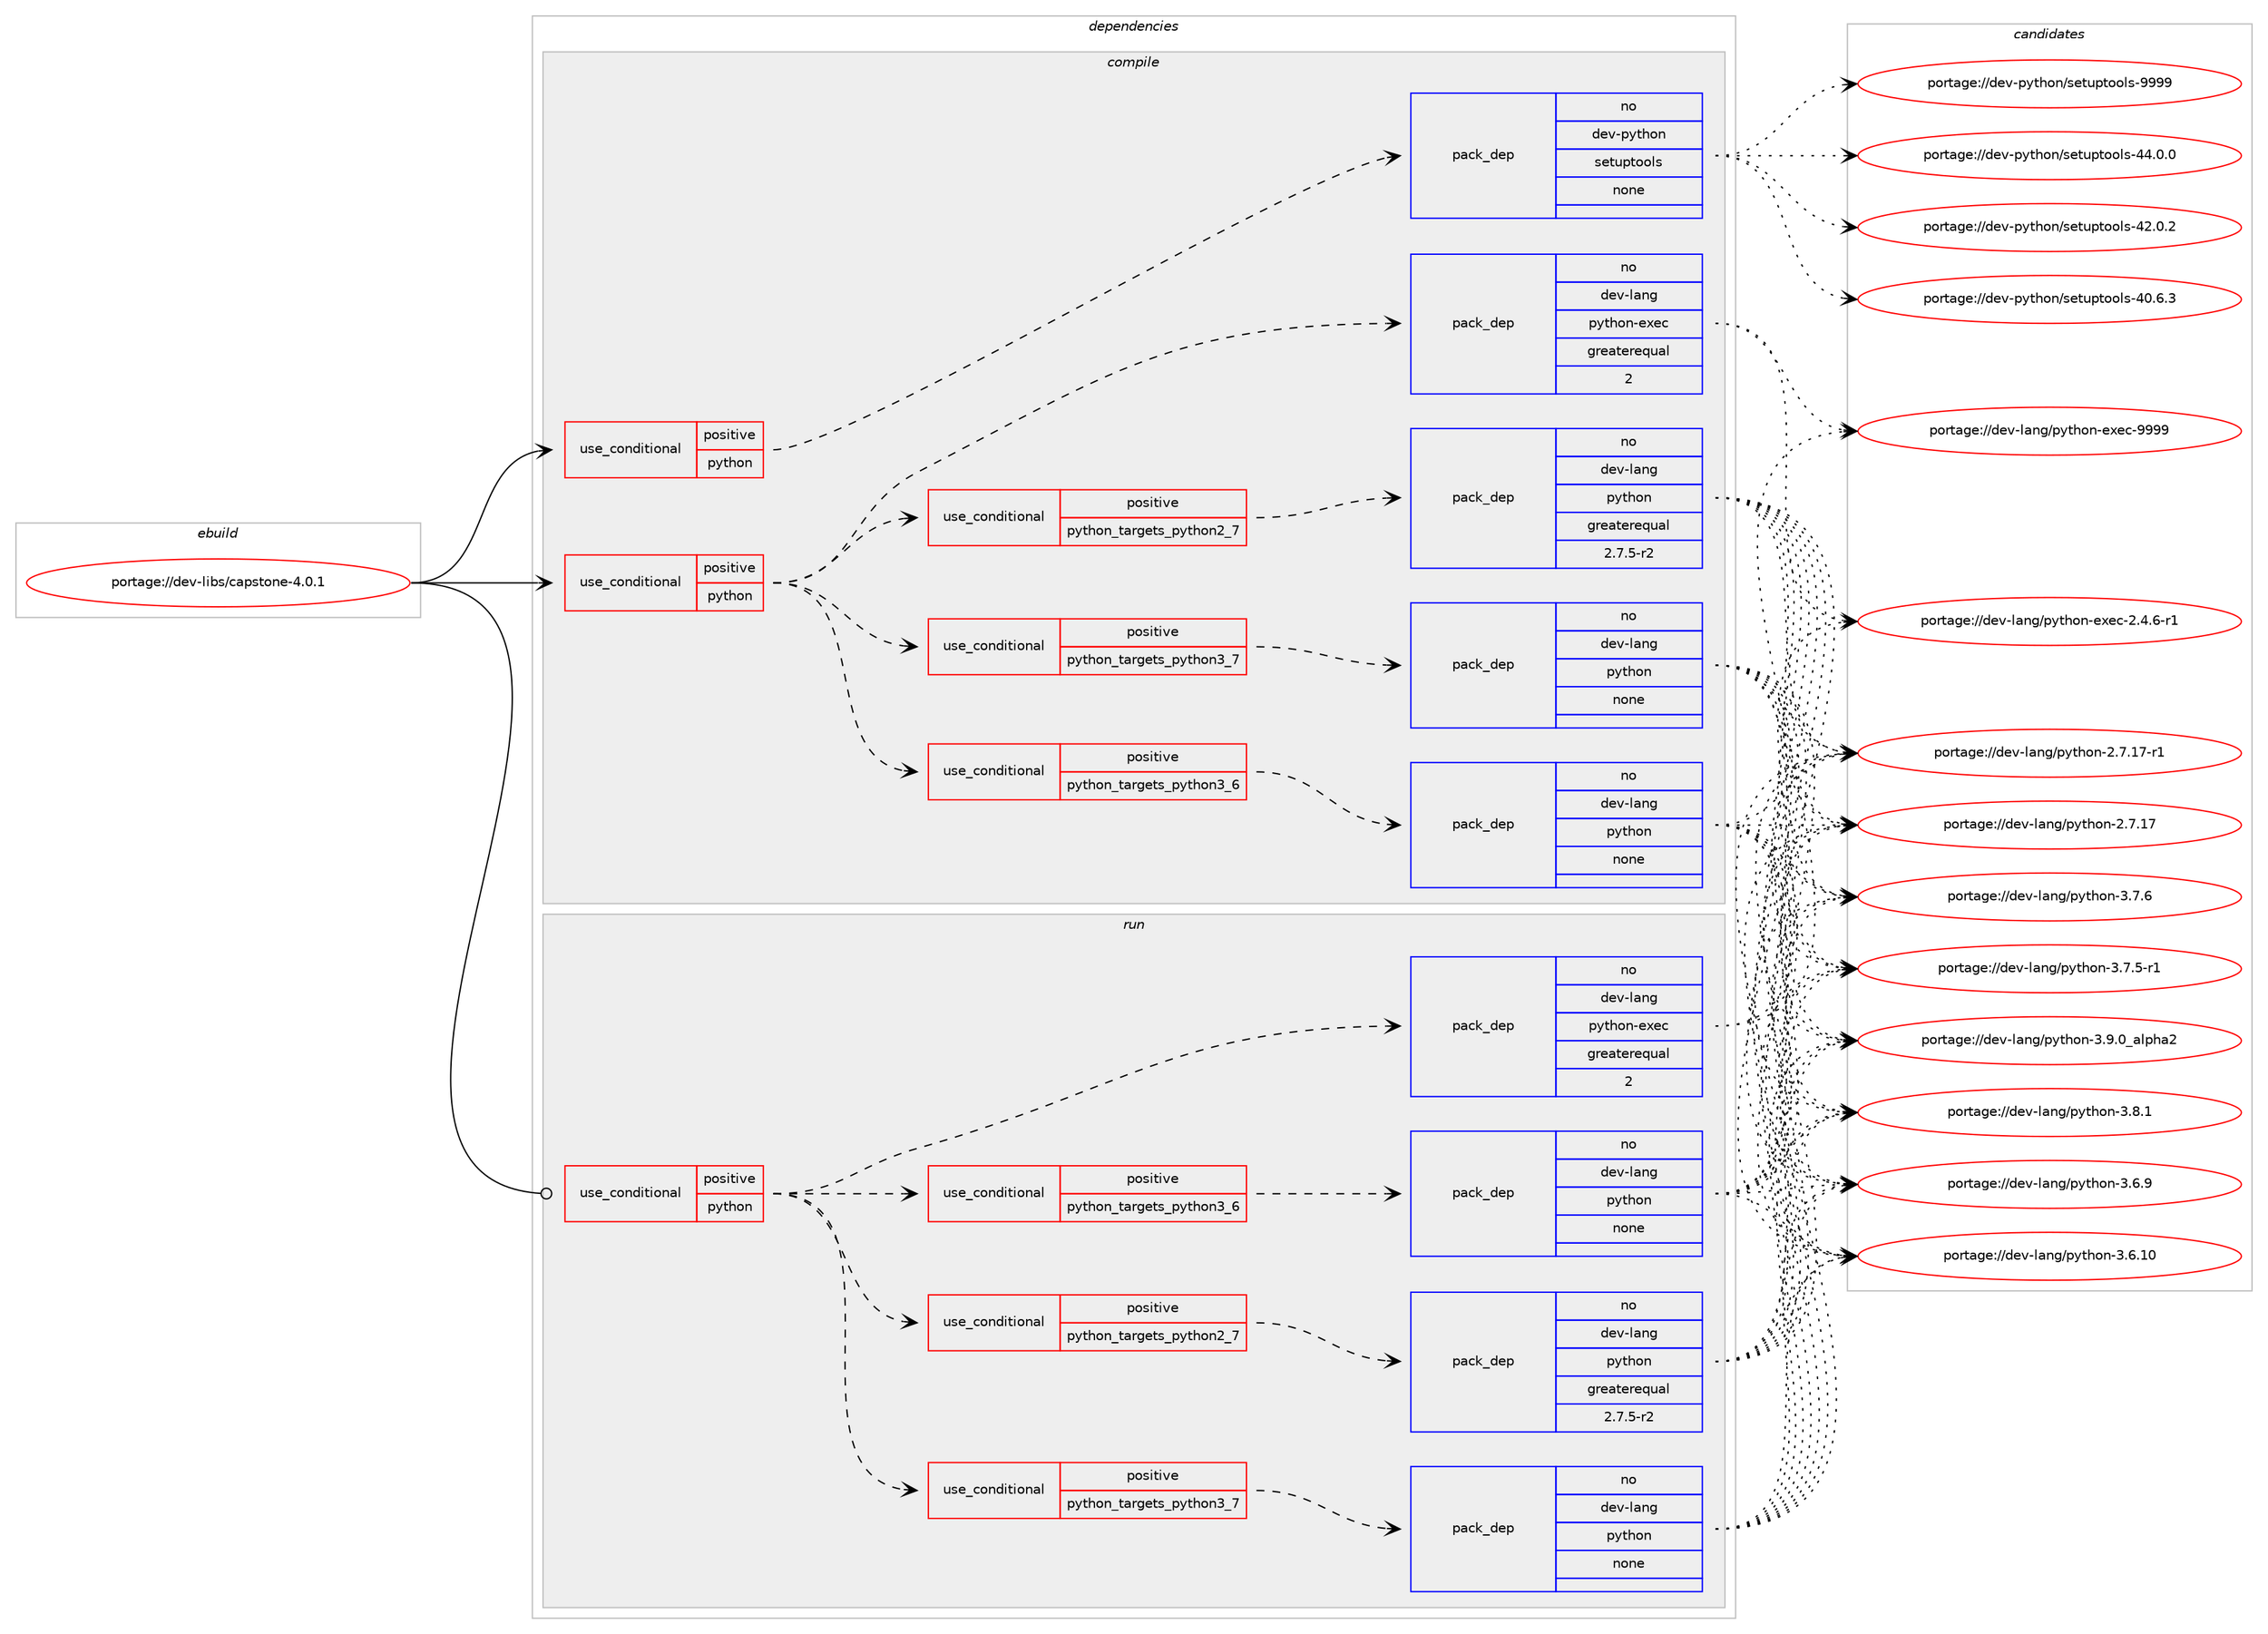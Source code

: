 digraph prolog {

# *************
# Graph options
# *************

newrank=true;
concentrate=true;
compound=true;
graph [rankdir=LR,fontname=Helvetica,fontsize=10,ranksep=1.5];#, ranksep=2.5, nodesep=0.2];
edge  [arrowhead=vee];
node  [fontname=Helvetica,fontsize=10];

# **********
# The ebuild
# **********

subgraph cluster_leftcol {
color=gray;
label=<<i>ebuild</i>>;
id [label="portage://dev-libs/capstone-4.0.1", color=red, width=4, href="../dev-libs/capstone-4.0.1.svg"];
}

# ****************
# The dependencies
# ****************

subgraph cluster_midcol {
color=gray;
label=<<i>dependencies</i>>;
subgraph cluster_compile {
fillcolor="#eeeeee";
style=filled;
label=<<i>compile</i>>;
subgraph cond126120 {
dependency515920 [label=<<TABLE BORDER="0" CELLBORDER="1" CELLSPACING="0" CELLPADDING="4"><TR><TD ROWSPAN="3" CELLPADDING="10">use_conditional</TD></TR><TR><TD>positive</TD></TR><TR><TD>python</TD></TR></TABLE>>, shape=none, color=red];
subgraph cond126121 {
dependency515921 [label=<<TABLE BORDER="0" CELLBORDER="1" CELLSPACING="0" CELLPADDING="4"><TR><TD ROWSPAN="3" CELLPADDING="10">use_conditional</TD></TR><TR><TD>positive</TD></TR><TR><TD>python_targets_python2_7</TD></TR></TABLE>>, shape=none, color=red];
subgraph pack384426 {
dependency515922 [label=<<TABLE BORDER="0" CELLBORDER="1" CELLSPACING="0" CELLPADDING="4" WIDTH="220"><TR><TD ROWSPAN="6" CELLPADDING="30">pack_dep</TD></TR><TR><TD WIDTH="110">no</TD></TR><TR><TD>dev-lang</TD></TR><TR><TD>python</TD></TR><TR><TD>greaterequal</TD></TR><TR><TD>2.7.5-r2</TD></TR></TABLE>>, shape=none, color=blue];
}
dependency515921:e -> dependency515922:w [weight=20,style="dashed",arrowhead="vee"];
}
dependency515920:e -> dependency515921:w [weight=20,style="dashed",arrowhead="vee"];
subgraph cond126122 {
dependency515923 [label=<<TABLE BORDER="0" CELLBORDER="1" CELLSPACING="0" CELLPADDING="4"><TR><TD ROWSPAN="3" CELLPADDING="10">use_conditional</TD></TR><TR><TD>positive</TD></TR><TR><TD>python_targets_python3_6</TD></TR></TABLE>>, shape=none, color=red];
subgraph pack384427 {
dependency515924 [label=<<TABLE BORDER="0" CELLBORDER="1" CELLSPACING="0" CELLPADDING="4" WIDTH="220"><TR><TD ROWSPAN="6" CELLPADDING="30">pack_dep</TD></TR><TR><TD WIDTH="110">no</TD></TR><TR><TD>dev-lang</TD></TR><TR><TD>python</TD></TR><TR><TD>none</TD></TR><TR><TD></TD></TR></TABLE>>, shape=none, color=blue];
}
dependency515923:e -> dependency515924:w [weight=20,style="dashed",arrowhead="vee"];
}
dependency515920:e -> dependency515923:w [weight=20,style="dashed",arrowhead="vee"];
subgraph cond126123 {
dependency515925 [label=<<TABLE BORDER="0" CELLBORDER="1" CELLSPACING="0" CELLPADDING="4"><TR><TD ROWSPAN="3" CELLPADDING="10">use_conditional</TD></TR><TR><TD>positive</TD></TR><TR><TD>python_targets_python3_7</TD></TR></TABLE>>, shape=none, color=red];
subgraph pack384428 {
dependency515926 [label=<<TABLE BORDER="0" CELLBORDER="1" CELLSPACING="0" CELLPADDING="4" WIDTH="220"><TR><TD ROWSPAN="6" CELLPADDING="30">pack_dep</TD></TR><TR><TD WIDTH="110">no</TD></TR><TR><TD>dev-lang</TD></TR><TR><TD>python</TD></TR><TR><TD>none</TD></TR><TR><TD></TD></TR></TABLE>>, shape=none, color=blue];
}
dependency515925:e -> dependency515926:w [weight=20,style="dashed",arrowhead="vee"];
}
dependency515920:e -> dependency515925:w [weight=20,style="dashed",arrowhead="vee"];
subgraph pack384429 {
dependency515927 [label=<<TABLE BORDER="0" CELLBORDER="1" CELLSPACING="0" CELLPADDING="4" WIDTH="220"><TR><TD ROWSPAN="6" CELLPADDING="30">pack_dep</TD></TR><TR><TD WIDTH="110">no</TD></TR><TR><TD>dev-lang</TD></TR><TR><TD>python-exec</TD></TR><TR><TD>greaterequal</TD></TR><TR><TD>2</TD></TR></TABLE>>, shape=none, color=blue];
}
dependency515920:e -> dependency515927:w [weight=20,style="dashed",arrowhead="vee"];
}
id:e -> dependency515920:w [weight=20,style="solid",arrowhead="vee"];
subgraph cond126124 {
dependency515928 [label=<<TABLE BORDER="0" CELLBORDER="1" CELLSPACING="0" CELLPADDING="4"><TR><TD ROWSPAN="3" CELLPADDING="10">use_conditional</TD></TR><TR><TD>positive</TD></TR><TR><TD>python</TD></TR></TABLE>>, shape=none, color=red];
subgraph pack384430 {
dependency515929 [label=<<TABLE BORDER="0" CELLBORDER="1" CELLSPACING="0" CELLPADDING="4" WIDTH="220"><TR><TD ROWSPAN="6" CELLPADDING="30">pack_dep</TD></TR><TR><TD WIDTH="110">no</TD></TR><TR><TD>dev-python</TD></TR><TR><TD>setuptools</TD></TR><TR><TD>none</TD></TR><TR><TD></TD></TR></TABLE>>, shape=none, color=blue];
}
dependency515928:e -> dependency515929:w [weight=20,style="dashed",arrowhead="vee"];
}
id:e -> dependency515928:w [weight=20,style="solid",arrowhead="vee"];
}
subgraph cluster_compileandrun {
fillcolor="#eeeeee";
style=filled;
label=<<i>compile and run</i>>;
}
subgraph cluster_run {
fillcolor="#eeeeee";
style=filled;
label=<<i>run</i>>;
subgraph cond126125 {
dependency515930 [label=<<TABLE BORDER="0" CELLBORDER="1" CELLSPACING="0" CELLPADDING="4"><TR><TD ROWSPAN="3" CELLPADDING="10">use_conditional</TD></TR><TR><TD>positive</TD></TR><TR><TD>python</TD></TR></TABLE>>, shape=none, color=red];
subgraph cond126126 {
dependency515931 [label=<<TABLE BORDER="0" CELLBORDER="1" CELLSPACING="0" CELLPADDING="4"><TR><TD ROWSPAN="3" CELLPADDING="10">use_conditional</TD></TR><TR><TD>positive</TD></TR><TR><TD>python_targets_python2_7</TD></TR></TABLE>>, shape=none, color=red];
subgraph pack384431 {
dependency515932 [label=<<TABLE BORDER="0" CELLBORDER="1" CELLSPACING="0" CELLPADDING="4" WIDTH="220"><TR><TD ROWSPAN="6" CELLPADDING="30">pack_dep</TD></TR><TR><TD WIDTH="110">no</TD></TR><TR><TD>dev-lang</TD></TR><TR><TD>python</TD></TR><TR><TD>greaterequal</TD></TR><TR><TD>2.7.5-r2</TD></TR></TABLE>>, shape=none, color=blue];
}
dependency515931:e -> dependency515932:w [weight=20,style="dashed",arrowhead="vee"];
}
dependency515930:e -> dependency515931:w [weight=20,style="dashed",arrowhead="vee"];
subgraph cond126127 {
dependency515933 [label=<<TABLE BORDER="0" CELLBORDER="1" CELLSPACING="0" CELLPADDING="4"><TR><TD ROWSPAN="3" CELLPADDING="10">use_conditional</TD></TR><TR><TD>positive</TD></TR><TR><TD>python_targets_python3_6</TD></TR></TABLE>>, shape=none, color=red];
subgraph pack384432 {
dependency515934 [label=<<TABLE BORDER="0" CELLBORDER="1" CELLSPACING="0" CELLPADDING="4" WIDTH="220"><TR><TD ROWSPAN="6" CELLPADDING="30">pack_dep</TD></TR><TR><TD WIDTH="110">no</TD></TR><TR><TD>dev-lang</TD></TR><TR><TD>python</TD></TR><TR><TD>none</TD></TR><TR><TD></TD></TR></TABLE>>, shape=none, color=blue];
}
dependency515933:e -> dependency515934:w [weight=20,style="dashed",arrowhead="vee"];
}
dependency515930:e -> dependency515933:w [weight=20,style="dashed",arrowhead="vee"];
subgraph cond126128 {
dependency515935 [label=<<TABLE BORDER="0" CELLBORDER="1" CELLSPACING="0" CELLPADDING="4"><TR><TD ROWSPAN="3" CELLPADDING="10">use_conditional</TD></TR><TR><TD>positive</TD></TR><TR><TD>python_targets_python3_7</TD></TR></TABLE>>, shape=none, color=red];
subgraph pack384433 {
dependency515936 [label=<<TABLE BORDER="0" CELLBORDER="1" CELLSPACING="0" CELLPADDING="4" WIDTH="220"><TR><TD ROWSPAN="6" CELLPADDING="30">pack_dep</TD></TR><TR><TD WIDTH="110">no</TD></TR><TR><TD>dev-lang</TD></TR><TR><TD>python</TD></TR><TR><TD>none</TD></TR><TR><TD></TD></TR></TABLE>>, shape=none, color=blue];
}
dependency515935:e -> dependency515936:w [weight=20,style="dashed",arrowhead="vee"];
}
dependency515930:e -> dependency515935:w [weight=20,style="dashed",arrowhead="vee"];
subgraph pack384434 {
dependency515937 [label=<<TABLE BORDER="0" CELLBORDER="1" CELLSPACING="0" CELLPADDING="4" WIDTH="220"><TR><TD ROWSPAN="6" CELLPADDING="30">pack_dep</TD></TR><TR><TD WIDTH="110">no</TD></TR><TR><TD>dev-lang</TD></TR><TR><TD>python-exec</TD></TR><TR><TD>greaterequal</TD></TR><TR><TD>2</TD></TR></TABLE>>, shape=none, color=blue];
}
dependency515930:e -> dependency515937:w [weight=20,style="dashed",arrowhead="vee"];
}
id:e -> dependency515930:w [weight=20,style="solid",arrowhead="odot"];
}
}

# **************
# The candidates
# **************

subgraph cluster_choices {
rank=same;
color=gray;
label=<<i>candidates</i>>;

subgraph choice384426 {
color=black;
nodesep=1;
choice10010111845108971101034711212111610411111045514657464895971081121049750 [label="portage://dev-lang/python-3.9.0_alpha2", color=red, width=4,href="../dev-lang/python-3.9.0_alpha2.svg"];
choice100101118451089711010347112121116104111110455146564649 [label="portage://dev-lang/python-3.8.1", color=red, width=4,href="../dev-lang/python-3.8.1.svg"];
choice100101118451089711010347112121116104111110455146554654 [label="portage://dev-lang/python-3.7.6", color=red, width=4,href="../dev-lang/python-3.7.6.svg"];
choice1001011184510897110103471121211161041111104551465546534511449 [label="portage://dev-lang/python-3.7.5-r1", color=red, width=4,href="../dev-lang/python-3.7.5-r1.svg"];
choice100101118451089711010347112121116104111110455146544657 [label="portage://dev-lang/python-3.6.9", color=red, width=4,href="../dev-lang/python-3.6.9.svg"];
choice10010111845108971101034711212111610411111045514654464948 [label="portage://dev-lang/python-3.6.10", color=red, width=4,href="../dev-lang/python-3.6.10.svg"];
choice100101118451089711010347112121116104111110455046554649554511449 [label="portage://dev-lang/python-2.7.17-r1", color=red, width=4,href="../dev-lang/python-2.7.17-r1.svg"];
choice10010111845108971101034711212111610411111045504655464955 [label="portage://dev-lang/python-2.7.17", color=red, width=4,href="../dev-lang/python-2.7.17.svg"];
dependency515922:e -> choice10010111845108971101034711212111610411111045514657464895971081121049750:w [style=dotted,weight="100"];
dependency515922:e -> choice100101118451089711010347112121116104111110455146564649:w [style=dotted,weight="100"];
dependency515922:e -> choice100101118451089711010347112121116104111110455146554654:w [style=dotted,weight="100"];
dependency515922:e -> choice1001011184510897110103471121211161041111104551465546534511449:w [style=dotted,weight="100"];
dependency515922:e -> choice100101118451089711010347112121116104111110455146544657:w [style=dotted,weight="100"];
dependency515922:e -> choice10010111845108971101034711212111610411111045514654464948:w [style=dotted,weight="100"];
dependency515922:e -> choice100101118451089711010347112121116104111110455046554649554511449:w [style=dotted,weight="100"];
dependency515922:e -> choice10010111845108971101034711212111610411111045504655464955:w [style=dotted,weight="100"];
}
subgraph choice384427 {
color=black;
nodesep=1;
choice10010111845108971101034711212111610411111045514657464895971081121049750 [label="portage://dev-lang/python-3.9.0_alpha2", color=red, width=4,href="../dev-lang/python-3.9.0_alpha2.svg"];
choice100101118451089711010347112121116104111110455146564649 [label="portage://dev-lang/python-3.8.1", color=red, width=4,href="../dev-lang/python-3.8.1.svg"];
choice100101118451089711010347112121116104111110455146554654 [label="portage://dev-lang/python-3.7.6", color=red, width=4,href="../dev-lang/python-3.7.6.svg"];
choice1001011184510897110103471121211161041111104551465546534511449 [label="portage://dev-lang/python-3.7.5-r1", color=red, width=4,href="../dev-lang/python-3.7.5-r1.svg"];
choice100101118451089711010347112121116104111110455146544657 [label="portage://dev-lang/python-3.6.9", color=red, width=4,href="../dev-lang/python-3.6.9.svg"];
choice10010111845108971101034711212111610411111045514654464948 [label="portage://dev-lang/python-3.6.10", color=red, width=4,href="../dev-lang/python-3.6.10.svg"];
choice100101118451089711010347112121116104111110455046554649554511449 [label="portage://dev-lang/python-2.7.17-r1", color=red, width=4,href="../dev-lang/python-2.7.17-r1.svg"];
choice10010111845108971101034711212111610411111045504655464955 [label="portage://dev-lang/python-2.7.17", color=red, width=4,href="../dev-lang/python-2.7.17.svg"];
dependency515924:e -> choice10010111845108971101034711212111610411111045514657464895971081121049750:w [style=dotted,weight="100"];
dependency515924:e -> choice100101118451089711010347112121116104111110455146564649:w [style=dotted,weight="100"];
dependency515924:e -> choice100101118451089711010347112121116104111110455146554654:w [style=dotted,weight="100"];
dependency515924:e -> choice1001011184510897110103471121211161041111104551465546534511449:w [style=dotted,weight="100"];
dependency515924:e -> choice100101118451089711010347112121116104111110455146544657:w [style=dotted,weight="100"];
dependency515924:e -> choice10010111845108971101034711212111610411111045514654464948:w [style=dotted,weight="100"];
dependency515924:e -> choice100101118451089711010347112121116104111110455046554649554511449:w [style=dotted,weight="100"];
dependency515924:e -> choice10010111845108971101034711212111610411111045504655464955:w [style=dotted,weight="100"];
}
subgraph choice384428 {
color=black;
nodesep=1;
choice10010111845108971101034711212111610411111045514657464895971081121049750 [label="portage://dev-lang/python-3.9.0_alpha2", color=red, width=4,href="../dev-lang/python-3.9.0_alpha2.svg"];
choice100101118451089711010347112121116104111110455146564649 [label="portage://dev-lang/python-3.8.1", color=red, width=4,href="../dev-lang/python-3.8.1.svg"];
choice100101118451089711010347112121116104111110455146554654 [label="portage://dev-lang/python-3.7.6", color=red, width=4,href="../dev-lang/python-3.7.6.svg"];
choice1001011184510897110103471121211161041111104551465546534511449 [label="portage://dev-lang/python-3.7.5-r1", color=red, width=4,href="../dev-lang/python-3.7.5-r1.svg"];
choice100101118451089711010347112121116104111110455146544657 [label="portage://dev-lang/python-3.6.9", color=red, width=4,href="../dev-lang/python-3.6.9.svg"];
choice10010111845108971101034711212111610411111045514654464948 [label="portage://dev-lang/python-3.6.10", color=red, width=4,href="../dev-lang/python-3.6.10.svg"];
choice100101118451089711010347112121116104111110455046554649554511449 [label="portage://dev-lang/python-2.7.17-r1", color=red, width=4,href="../dev-lang/python-2.7.17-r1.svg"];
choice10010111845108971101034711212111610411111045504655464955 [label="portage://dev-lang/python-2.7.17", color=red, width=4,href="../dev-lang/python-2.7.17.svg"];
dependency515926:e -> choice10010111845108971101034711212111610411111045514657464895971081121049750:w [style=dotted,weight="100"];
dependency515926:e -> choice100101118451089711010347112121116104111110455146564649:w [style=dotted,weight="100"];
dependency515926:e -> choice100101118451089711010347112121116104111110455146554654:w [style=dotted,weight="100"];
dependency515926:e -> choice1001011184510897110103471121211161041111104551465546534511449:w [style=dotted,weight="100"];
dependency515926:e -> choice100101118451089711010347112121116104111110455146544657:w [style=dotted,weight="100"];
dependency515926:e -> choice10010111845108971101034711212111610411111045514654464948:w [style=dotted,weight="100"];
dependency515926:e -> choice100101118451089711010347112121116104111110455046554649554511449:w [style=dotted,weight="100"];
dependency515926:e -> choice10010111845108971101034711212111610411111045504655464955:w [style=dotted,weight="100"];
}
subgraph choice384429 {
color=black;
nodesep=1;
choice10010111845108971101034711212111610411111045101120101994557575757 [label="portage://dev-lang/python-exec-9999", color=red, width=4,href="../dev-lang/python-exec-9999.svg"];
choice10010111845108971101034711212111610411111045101120101994550465246544511449 [label="portage://dev-lang/python-exec-2.4.6-r1", color=red, width=4,href="../dev-lang/python-exec-2.4.6-r1.svg"];
dependency515927:e -> choice10010111845108971101034711212111610411111045101120101994557575757:w [style=dotted,weight="100"];
dependency515927:e -> choice10010111845108971101034711212111610411111045101120101994550465246544511449:w [style=dotted,weight="100"];
}
subgraph choice384430 {
color=black;
nodesep=1;
choice10010111845112121116104111110471151011161171121161111111081154557575757 [label="portage://dev-python/setuptools-9999", color=red, width=4,href="../dev-python/setuptools-9999.svg"];
choice100101118451121211161041111104711510111611711211611111110811545525246484648 [label="portage://dev-python/setuptools-44.0.0", color=red, width=4,href="../dev-python/setuptools-44.0.0.svg"];
choice100101118451121211161041111104711510111611711211611111110811545525046484650 [label="portage://dev-python/setuptools-42.0.2", color=red, width=4,href="../dev-python/setuptools-42.0.2.svg"];
choice100101118451121211161041111104711510111611711211611111110811545524846544651 [label="portage://dev-python/setuptools-40.6.3", color=red, width=4,href="../dev-python/setuptools-40.6.3.svg"];
dependency515929:e -> choice10010111845112121116104111110471151011161171121161111111081154557575757:w [style=dotted,weight="100"];
dependency515929:e -> choice100101118451121211161041111104711510111611711211611111110811545525246484648:w [style=dotted,weight="100"];
dependency515929:e -> choice100101118451121211161041111104711510111611711211611111110811545525046484650:w [style=dotted,weight="100"];
dependency515929:e -> choice100101118451121211161041111104711510111611711211611111110811545524846544651:w [style=dotted,weight="100"];
}
subgraph choice384431 {
color=black;
nodesep=1;
choice10010111845108971101034711212111610411111045514657464895971081121049750 [label="portage://dev-lang/python-3.9.0_alpha2", color=red, width=4,href="../dev-lang/python-3.9.0_alpha2.svg"];
choice100101118451089711010347112121116104111110455146564649 [label="portage://dev-lang/python-3.8.1", color=red, width=4,href="../dev-lang/python-3.8.1.svg"];
choice100101118451089711010347112121116104111110455146554654 [label="portage://dev-lang/python-3.7.6", color=red, width=4,href="../dev-lang/python-3.7.6.svg"];
choice1001011184510897110103471121211161041111104551465546534511449 [label="portage://dev-lang/python-3.7.5-r1", color=red, width=4,href="../dev-lang/python-3.7.5-r1.svg"];
choice100101118451089711010347112121116104111110455146544657 [label="portage://dev-lang/python-3.6.9", color=red, width=4,href="../dev-lang/python-3.6.9.svg"];
choice10010111845108971101034711212111610411111045514654464948 [label="portage://dev-lang/python-3.6.10", color=red, width=4,href="../dev-lang/python-3.6.10.svg"];
choice100101118451089711010347112121116104111110455046554649554511449 [label="portage://dev-lang/python-2.7.17-r1", color=red, width=4,href="../dev-lang/python-2.7.17-r1.svg"];
choice10010111845108971101034711212111610411111045504655464955 [label="portage://dev-lang/python-2.7.17", color=red, width=4,href="../dev-lang/python-2.7.17.svg"];
dependency515932:e -> choice10010111845108971101034711212111610411111045514657464895971081121049750:w [style=dotted,weight="100"];
dependency515932:e -> choice100101118451089711010347112121116104111110455146564649:w [style=dotted,weight="100"];
dependency515932:e -> choice100101118451089711010347112121116104111110455146554654:w [style=dotted,weight="100"];
dependency515932:e -> choice1001011184510897110103471121211161041111104551465546534511449:w [style=dotted,weight="100"];
dependency515932:e -> choice100101118451089711010347112121116104111110455146544657:w [style=dotted,weight="100"];
dependency515932:e -> choice10010111845108971101034711212111610411111045514654464948:w [style=dotted,weight="100"];
dependency515932:e -> choice100101118451089711010347112121116104111110455046554649554511449:w [style=dotted,weight="100"];
dependency515932:e -> choice10010111845108971101034711212111610411111045504655464955:w [style=dotted,weight="100"];
}
subgraph choice384432 {
color=black;
nodesep=1;
choice10010111845108971101034711212111610411111045514657464895971081121049750 [label="portage://dev-lang/python-3.9.0_alpha2", color=red, width=4,href="../dev-lang/python-3.9.0_alpha2.svg"];
choice100101118451089711010347112121116104111110455146564649 [label="portage://dev-lang/python-3.8.1", color=red, width=4,href="../dev-lang/python-3.8.1.svg"];
choice100101118451089711010347112121116104111110455146554654 [label="portage://dev-lang/python-3.7.6", color=red, width=4,href="../dev-lang/python-3.7.6.svg"];
choice1001011184510897110103471121211161041111104551465546534511449 [label="portage://dev-lang/python-3.7.5-r1", color=red, width=4,href="../dev-lang/python-3.7.5-r1.svg"];
choice100101118451089711010347112121116104111110455146544657 [label="portage://dev-lang/python-3.6.9", color=red, width=4,href="../dev-lang/python-3.6.9.svg"];
choice10010111845108971101034711212111610411111045514654464948 [label="portage://dev-lang/python-3.6.10", color=red, width=4,href="../dev-lang/python-3.6.10.svg"];
choice100101118451089711010347112121116104111110455046554649554511449 [label="portage://dev-lang/python-2.7.17-r1", color=red, width=4,href="../dev-lang/python-2.7.17-r1.svg"];
choice10010111845108971101034711212111610411111045504655464955 [label="portage://dev-lang/python-2.7.17", color=red, width=4,href="../dev-lang/python-2.7.17.svg"];
dependency515934:e -> choice10010111845108971101034711212111610411111045514657464895971081121049750:w [style=dotted,weight="100"];
dependency515934:e -> choice100101118451089711010347112121116104111110455146564649:w [style=dotted,weight="100"];
dependency515934:e -> choice100101118451089711010347112121116104111110455146554654:w [style=dotted,weight="100"];
dependency515934:e -> choice1001011184510897110103471121211161041111104551465546534511449:w [style=dotted,weight="100"];
dependency515934:e -> choice100101118451089711010347112121116104111110455146544657:w [style=dotted,weight="100"];
dependency515934:e -> choice10010111845108971101034711212111610411111045514654464948:w [style=dotted,weight="100"];
dependency515934:e -> choice100101118451089711010347112121116104111110455046554649554511449:w [style=dotted,weight="100"];
dependency515934:e -> choice10010111845108971101034711212111610411111045504655464955:w [style=dotted,weight="100"];
}
subgraph choice384433 {
color=black;
nodesep=1;
choice10010111845108971101034711212111610411111045514657464895971081121049750 [label="portage://dev-lang/python-3.9.0_alpha2", color=red, width=4,href="../dev-lang/python-3.9.0_alpha2.svg"];
choice100101118451089711010347112121116104111110455146564649 [label="portage://dev-lang/python-3.8.1", color=red, width=4,href="../dev-lang/python-3.8.1.svg"];
choice100101118451089711010347112121116104111110455146554654 [label="portage://dev-lang/python-3.7.6", color=red, width=4,href="../dev-lang/python-3.7.6.svg"];
choice1001011184510897110103471121211161041111104551465546534511449 [label="portage://dev-lang/python-3.7.5-r1", color=red, width=4,href="../dev-lang/python-3.7.5-r1.svg"];
choice100101118451089711010347112121116104111110455146544657 [label="portage://dev-lang/python-3.6.9", color=red, width=4,href="../dev-lang/python-3.6.9.svg"];
choice10010111845108971101034711212111610411111045514654464948 [label="portage://dev-lang/python-3.6.10", color=red, width=4,href="../dev-lang/python-3.6.10.svg"];
choice100101118451089711010347112121116104111110455046554649554511449 [label="portage://dev-lang/python-2.7.17-r1", color=red, width=4,href="../dev-lang/python-2.7.17-r1.svg"];
choice10010111845108971101034711212111610411111045504655464955 [label="portage://dev-lang/python-2.7.17", color=red, width=4,href="../dev-lang/python-2.7.17.svg"];
dependency515936:e -> choice10010111845108971101034711212111610411111045514657464895971081121049750:w [style=dotted,weight="100"];
dependency515936:e -> choice100101118451089711010347112121116104111110455146564649:w [style=dotted,weight="100"];
dependency515936:e -> choice100101118451089711010347112121116104111110455146554654:w [style=dotted,weight="100"];
dependency515936:e -> choice1001011184510897110103471121211161041111104551465546534511449:w [style=dotted,weight="100"];
dependency515936:e -> choice100101118451089711010347112121116104111110455146544657:w [style=dotted,weight="100"];
dependency515936:e -> choice10010111845108971101034711212111610411111045514654464948:w [style=dotted,weight="100"];
dependency515936:e -> choice100101118451089711010347112121116104111110455046554649554511449:w [style=dotted,weight="100"];
dependency515936:e -> choice10010111845108971101034711212111610411111045504655464955:w [style=dotted,weight="100"];
}
subgraph choice384434 {
color=black;
nodesep=1;
choice10010111845108971101034711212111610411111045101120101994557575757 [label="portage://dev-lang/python-exec-9999", color=red, width=4,href="../dev-lang/python-exec-9999.svg"];
choice10010111845108971101034711212111610411111045101120101994550465246544511449 [label="portage://dev-lang/python-exec-2.4.6-r1", color=red, width=4,href="../dev-lang/python-exec-2.4.6-r1.svg"];
dependency515937:e -> choice10010111845108971101034711212111610411111045101120101994557575757:w [style=dotted,weight="100"];
dependency515937:e -> choice10010111845108971101034711212111610411111045101120101994550465246544511449:w [style=dotted,weight="100"];
}
}

}
